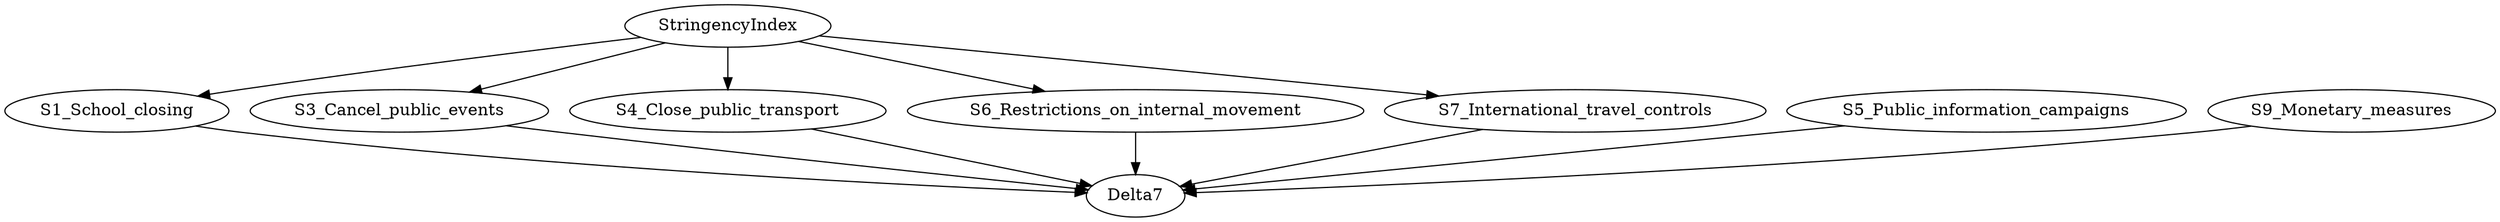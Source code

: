 digraph {


S1_School_closing -> Delta7;
S3_Cancel_public_events -> Delta7;
S4_Close_public_transport -> Delta7;
S6_Restrictions_on_internal_movement -> Delta7;
S5_Public_information_campaigns -> Delta7;
S9_Monetary_measures -> Delta7;
S7_International_travel_controls -> Delta7;




StringencyIndex -> S6_Restrictions_on_internal_movement;
StringencyIndex -> S7_International_travel_controls;
StringencyIndex -> S4_Close_public_transport;
StringencyIndex -> S1_School_closing;
StringencyIndex -> S3_Cancel_public_events;


}
